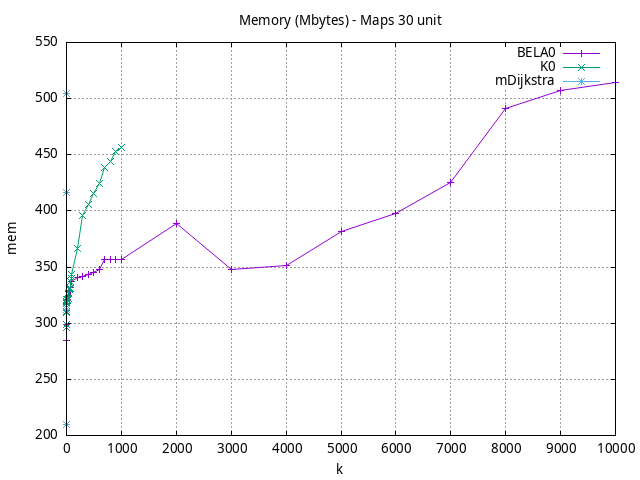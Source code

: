 #!/usr/bin/gnuplot
# -*- coding: utf-8 -*-
#
# results/maps/unit/30/random512-30.brute-force.unit.mem.gnuplot
#
# Started on 04/03/2024 23:09:26
# Author: Carlos Linares López
set grid
set xlabel "k"
set ylabel "mem"

set title "Memory (Mbytes) - Maps 30 unit"

set terminal png enhanced font "Ariel,10"
set output 'random512-30.brute-force.unit.mem.png'

plot "-" title "BELA0"      with linesp, "-" title "K0"      with linesp, "-" title "mDijkstra"      with linesp

	1 284.48
	2 299.0
	3 299.0
	4 317.7
	5 321.0
	6 321.0
	7 321.0
	8 321.0
	9 321.0
	10 321.0
	20 321.0
	30 324.71
	40 328.0
	50 328.0
	60 328.0
	70 328.0
	80 331.96
	90 337.0
	100 337.48
	200 341.0
	300 341.44
	400 343.32
	500 345.0
	600 347.4
	700 357.0
	800 357.0
	900 357.0
	1000 357.0
	2000 388.58
	3000 347.55
	4000 351.14
	5000 381.28
	6000 397.67
	7000 425.57
	8000 491.4
	9000 507.23
	10000 513.96
end
	1 296.38
	2 298.78
	3 309.94
	4 310.71
	5 313.92
	6 317.22
	7 318.29
	8 318.98
	9 321.46
	10 320.84
	20 320.32
	30 322.38
	40 326.54
	50 331.02
	60 330.34
	70 330.78
	80 337.17
	90 339.91
	100 343.72
	200 366.4
	300 395.97
	400 405.74
	500 415.42
	600 424.74
	700 438.88
	800 443.64
	900 452.53
	1000 456.08
end
	1 209.92
	2 311.88
	3 416.76
	4 504.17
end
